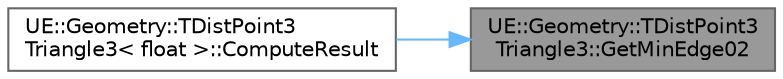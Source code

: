 digraph "UE::Geometry::TDistPoint3Triangle3::GetMinEdge02"
{
 // INTERACTIVE_SVG=YES
 // LATEX_PDF_SIZE
  bgcolor="transparent";
  edge [fontname=Helvetica,fontsize=10,labelfontname=Helvetica,labelfontsize=10];
  node [fontname=Helvetica,fontsize=10,shape=box,height=0.2,width=0.4];
  rankdir="RL";
  Node1 [id="Node000001",label="UE::Geometry::TDistPoint3\lTriangle3::GetMinEdge02",height=0.2,width=0.4,color="gray40", fillcolor="grey60", style="filled", fontcolor="black",tooltip=" "];
  Node1 -> Node2 [id="edge1_Node000001_Node000002",dir="back",color="steelblue1",style="solid",tooltip=" "];
  Node2 [id="Node000002",label="UE::Geometry::TDistPoint3\lTriangle3\< float \>::ComputeResult",height=0.2,width=0.4,color="grey40", fillcolor="white", style="filled",URL="$d1/d14/classUE_1_1Geometry_1_1TDistPoint3Triangle3.html#af20d4e52b42a6afce0dafe6065e55631",tooltip=" "];
}
